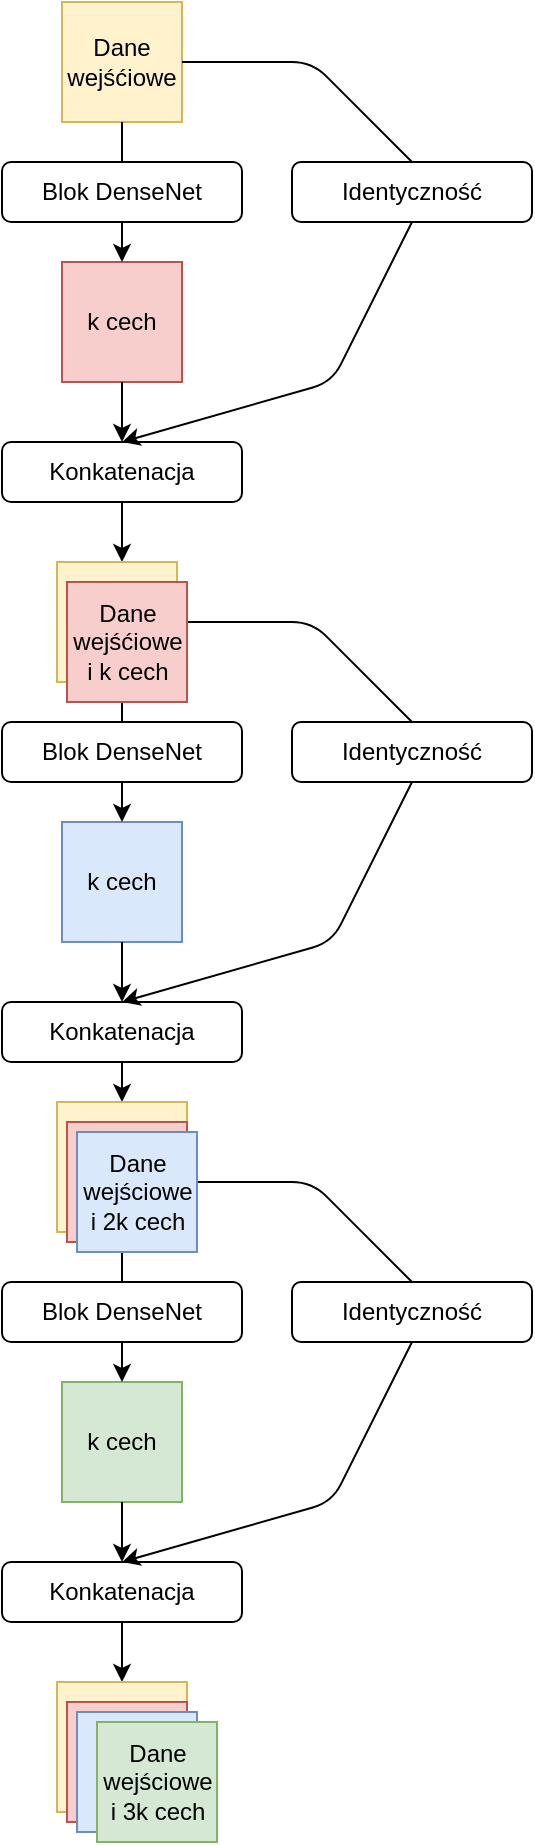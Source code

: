 <mxfile version="12.2.9" type="device" pages="1"><diagram id="hHzO8wzHzBuNYUHw9awx" name="Page-1"><mxGraphModel dx="1422" dy="1845" grid="1" gridSize="10" guides="1" tooltips="1" connect="1" arrows="1" fold="1" page="1" pageScale="1" pageWidth="850" pageHeight="1100" math="0" shadow="0"><root><mxCell id="0"/><mxCell id="1" parent="0"/><mxCell id="uV360y5VD8v8lTxolzfj-1" value="&lt;div&gt;Dane &lt;br&gt;&lt;/div&gt;&lt;div&gt;wejśćiowe&lt;br&gt;&lt;/div&gt;" style="whiteSpace=wrap;html=1;aspect=fixed;fillColor=#fff2cc;strokeColor=#d6b656;" vertex="1" parent="1"><mxGeometry x="255" y="-520" width="60" height="60" as="geometry"/></mxCell><mxCell id="uV360y5VD8v8lTxolzfj-2" value="&lt;div&gt;Blok DenseNet&lt;/div&gt;" style="rounded=1;whiteSpace=wrap;html=1;direction=west;horizontal=1;flipH=0;flipV=0;" vertex="1" parent="1"><mxGeometry x="225" y="-440" width="120" height="30" as="geometry"/></mxCell><mxCell id="uV360y5VD8v8lTxolzfj-3" value="Identyczność" style="rounded=1;whiteSpace=wrap;html=1;direction=west;horizontal=1;" vertex="1" parent="1"><mxGeometry x="370" y="-440" width="120" height="30" as="geometry"/></mxCell><mxCell id="uV360y5VD8v8lTxolzfj-4" value="k cech" style="whiteSpace=wrap;html=1;aspect=fixed;fillColor=#f8cecc;strokeColor=#b85450;" vertex="1" parent="1"><mxGeometry x="255" y="-390" width="60" height="60" as="geometry"/></mxCell><mxCell id="uV360y5VD8v8lTxolzfj-5" value="Konkatenacja" style="rounded=1;whiteSpace=wrap;html=1;direction=east;horizontal=1;" vertex="1" parent="1"><mxGeometry x="225" y="-300" width="120" height="30" as="geometry"/></mxCell><mxCell id="uV360y5VD8v8lTxolzfj-11" value="" style="endArrow=none;html=1;exitX=1;exitY=0.5;exitDx=0;exitDy=0;entryX=0.5;entryY=1;entryDx=0;entryDy=0;" edge="1" parent="1" source="uV360y5VD8v8lTxolzfj-1" target="uV360y5VD8v8lTxolzfj-3"><mxGeometry width="50" height="50" relative="1" as="geometry"><mxPoint x="160" y="240" as="sourcePoint"/><mxPoint x="210" y="190" as="targetPoint"/><Array as="points"><mxPoint x="380" y="-490"/></Array></mxGeometry></mxCell><mxCell id="uV360y5VD8v8lTxolzfj-12" value="" style="endArrow=none;html=1;exitX=0.5;exitY=1;exitDx=0;exitDy=0;entryX=0.5;entryY=1;entryDx=0;entryDy=0;" edge="1" parent="1" source="uV360y5VD8v8lTxolzfj-1" target="uV360y5VD8v8lTxolzfj-2"><mxGeometry width="50" height="50" relative="1" as="geometry"><mxPoint x="160" y="240" as="sourcePoint"/><mxPoint x="190" y="-450" as="targetPoint"/></mxGeometry></mxCell><mxCell id="uV360y5VD8v8lTxolzfj-13" value="" style="endArrow=classic;html=1;exitX=0.5;exitY=0;exitDx=0;exitDy=0;" edge="1" parent="1" source="uV360y5VD8v8lTxolzfj-2"><mxGeometry width="50" height="50" relative="1" as="geometry"><mxPoint x="160" y="240" as="sourcePoint"/><mxPoint x="285" y="-390" as="targetPoint"/></mxGeometry></mxCell><mxCell id="uV360y5VD8v8lTxolzfj-14" value="" style="endArrow=classic;html=1;exitX=0.5;exitY=1;exitDx=0;exitDy=0;entryX=0.5;entryY=0;entryDx=0;entryDy=0;" edge="1" parent="1" source="uV360y5VD8v8lTxolzfj-4" target="uV360y5VD8v8lTxolzfj-5"><mxGeometry width="50" height="50" relative="1" as="geometry"><mxPoint x="160" y="240" as="sourcePoint"/><mxPoint x="210" y="190" as="targetPoint"/></mxGeometry></mxCell><mxCell id="uV360y5VD8v8lTxolzfj-15" value="" style="endArrow=classic;html=1;exitX=0.5;exitY=0;exitDx=0;exitDy=0;entryX=0.5;entryY=0;entryDx=0;entryDy=0;" edge="1" parent="1" source="uV360y5VD8v8lTxolzfj-3" target="uV360y5VD8v8lTxolzfj-5"><mxGeometry width="50" height="50" relative="1" as="geometry"><mxPoint x="160" y="240" as="sourcePoint"/><mxPoint x="210" y="190" as="targetPoint"/><Array as="points"><mxPoint x="390" y="-330"/></Array></mxGeometry></mxCell><mxCell id="uV360y5VD8v8lTxolzfj-16" value="" style="endArrow=classic;html=1;exitX=0.5;exitY=1;exitDx=0;exitDy=0;" edge="1" parent="1" source="uV360y5VD8v8lTxolzfj-5"><mxGeometry width="50" height="50" relative="1" as="geometry"><mxPoint x="160" y="240" as="sourcePoint"/><mxPoint x="285" y="-240" as="targetPoint"/></mxGeometry></mxCell><mxCell id="uV360y5VD8v8lTxolzfj-29" value="&lt;div&gt;Blok DenseNet&lt;/div&gt;" style="rounded=1;whiteSpace=wrap;html=1;direction=west;horizontal=1;flipH=0;flipV=0;" vertex="1" parent="1"><mxGeometry x="225" y="-160" width="120" height="30" as="geometry"/></mxCell><mxCell id="uV360y5VD8v8lTxolzfj-30" value="Identyczność" style="rounded=1;whiteSpace=wrap;html=1;direction=west;horizontal=1;" vertex="1" parent="1"><mxGeometry x="370" y="-160" width="120" height="30" as="geometry"/></mxCell><mxCell id="uV360y5VD8v8lTxolzfj-31" value="k cech" style="whiteSpace=wrap;html=1;aspect=fixed;fillColor=#dae8fc;strokeColor=#6c8ebf;" vertex="1" parent="1"><mxGeometry x="255" y="-110" width="60" height="60" as="geometry"/></mxCell><mxCell id="uV360y5VD8v8lTxolzfj-32" value="Konkatenacja" style="rounded=1;whiteSpace=wrap;html=1;direction=east;horizontal=1;" vertex="1" parent="1"><mxGeometry x="225" y="-20" width="120" height="30" as="geometry"/></mxCell><mxCell id="uV360y5VD8v8lTxolzfj-33" value="" style="endArrow=none;html=1;exitX=1;exitY=0.5;exitDx=0;exitDy=0;entryX=0.5;entryY=1;entryDx=0;entryDy=0;" edge="1" target="uV360y5VD8v8lTxolzfj-30" parent="1"><mxGeometry width="50" height="50" relative="1" as="geometry"><mxPoint x="315" y="-210" as="sourcePoint"/><mxPoint x="210" y="470" as="targetPoint"/><Array as="points"><mxPoint x="380" y="-210"/></Array></mxGeometry></mxCell><mxCell id="uV360y5VD8v8lTxolzfj-34" value="" style="endArrow=none;html=1;exitX=0.5;exitY=1;exitDx=0;exitDy=0;entryX=0.5;entryY=1;entryDx=0;entryDy=0;" edge="1" target="uV360y5VD8v8lTxolzfj-29" parent="1"><mxGeometry width="50" height="50" relative="1" as="geometry"><mxPoint x="285" y="-180" as="sourcePoint"/><mxPoint x="190" y="-170" as="targetPoint"/></mxGeometry></mxCell><mxCell id="uV360y5VD8v8lTxolzfj-35" value="" style="endArrow=classic;html=1;exitX=0.5;exitY=0;exitDx=0;exitDy=0;" edge="1" source="uV360y5VD8v8lTxolzfj-29" parent="1"><mxGeometry width="50" height="50" relative="1" as="geometry"><mxPoint x="160" y="520" as="sourcePoint"/><mxPoint x="285" y="-110" as="targetPoint"/></mxGeometry></mxCell><mxCell id="uV360y5VD8v8lTxolzfj-36" value="" style="endArrow=classic;html=1;exitX=0.5;exitY=1;exitDx=0;exitDy=0;entryX=0.5;entryY=0;entryDx=0;entryDy=0;" edge="1" source="uV360y5VD8v8lTxolzfj-31" target="uV360y5VD8v8lTxolzfj-32" parent="1"><mxGeometry width="50" height="50" relative="1" as="geometry"><mxPoint x="160" y="520" as="sourcePoint"/><mxPoint x="210" y="470" as="targetPoint"/></mxGeometry></mxCell><mxCell id="uV360y5VD8v8lTxolzfj-37" value="" style="endArrow=classic;html=1;exitX=0.5;exitY=0;exitDx=0;exitDy=0;entryX=0.5;entryY=0;entryDx=0;entryDy=0;" edge="1" source="uV360y5VD8v8lTxolzfj-30" target="uV360y5VD8v8lTxolzfj-32" parent="1"><mxGeometry width="50" height="50" relative="1" as="geometry"><mxPoint x="160" y="520" as="sourcePoint"/><mxPoint x="210" y="470" as="targetPoint"/><Array as="points"><mxPoint x="390" y="-50"/></Array></mxGeometry></mxCell><mxCell id="uV360y5VD8v8lTxolzfj-38" value="" style="endArrow=classic;html=1;exitX=0.5;exitY=1;exitDx=0;exitDy=0;" edge="1" source="uV360y5VD8v8lTxolzfj-32" parent="1"><mxGeometry width="50" height="50" relative="1" as="geometry"><mxPoint x="160" y="520" as="sourcePoint"/><mxPoint x="285" y="30" as="targetPoint"/></mxGeometry></mxCell><mxCell id="uV360y5VD8v8lTxolzfj-40" value="&lt;div&gt;Blok DenseNet&lt;/div&gt;" style="rounded=1;whiteSpace=wrap;html=1;direction=west;horizontal=1;flipH=0;flipV=0;" vertex="1" parent="1"><mxGeometry x="225" y="120" width="120" height="30" as="geometry"/></mxCell><mxCell id="uV360y5VD8v8lTxolzfj-41" value="Identyczność" style="rounded=1;whiteSpace=wrap;html=1;direction=west;horizontal=1;" vertex="1" parent="1"><mxGeometry x="370" y="120" width="120" height="30" as="geometry"/></mxCell><mxCell id="uV360y5VD8v8lTxolzfj-42" value="k cech" style="whiteSpace=wrap;html=1;aspect=fixed;fillColor=#d5e8d4;strokeColor=#82b366;" vertex="1" parent="1"><mxGeometry x="255" y="170" width="60" height="60" as="geometry"/></mxCell><mxCell id="uV360y5VD8v8lTxolzfj-43" value="Konkatenacja" style="rounded=1;whiteSpace=wrap;html=1;direction=east;horizontal=1;" vertex="1" parent="1"><mxGeometry x="225" y="260" width="120" height="30" as="geometry"/></mxCell><mxCell id="uV360y5VD8v8lTxolzfj-44" value="" style="endArrow=none;html=1;exitX=1;exitY=0.5;exitDx=0;exitDy=0;entryX=0.5;entryY=1;entryDx=0;entryDy=0;" edge="1" target="uV360y5VD8v8lTxolzfj-41" parent="1"><mxGeometry width="50" height="50" relative="1" as="geometry"><mxPoint x="315" y="70" as="sourcePoint"/><mxPoint x="210" y="750" as="targetPoint"/><Array as="points"><mxPoint x="380" y="70"/></Array></mxGeometry></mxCell><mxCell id="uV360y5VD8v8lTxolzfj-45" value="" style="endArrow=none;html=1;exitX=0.5;exitY=1;exitDx=0;exitDy=0;entryX=0.5;entryY=1;entryDx=0;entryDy=0;" edge="1" target="uV360y5VD8v8lTxolzfj-40" parent="1"><mxGeometry width="50" height="50" relative="1" as="geometry"><mxPoint x="285" y="100" as="sourcePoint"/><mxPoint x="190" y="110" as="targetPoint"/></mxGeometry></mxCell><mxCell id="uV360y5VD8v8lTxolzfj-46" value="" style="endArrow=classic;html=1;exitX=0.5;exitY=0;exitDx=0;exitDy=0;" edge="1" source="uV360y5VD8v8lTxolzfj-40" parent="1"><mxGeometry width="50" height="50" relative="1" as="geometry"><mxPoint x="160" y="800" as="sourcePoint"/><mxPoint x="285" y="170" as="targetPoint"/></mxGeometry></mxCell><mxCell id="uV360y5VD8v8lTxolzfj-47" value="" style="endArrow=classic;html=1;exitX=0.5;exitY=1;exitDx=0;exitDy=0;entryX=0.5;entryY=0;entryDx=0;entryDy=0;" edge="1" source="uV360y5VD8v8lTxolzfj-42" target="uV360y5VD8v8lTxolzfj-43" parent="1"><mxGeometry width="50" height="50" relative="1" as="geometry"><mxPoint x="160" y="800" as="sourcePoint"/><mxPoint x="210" y="750" as="targetPoint"/></mxGeometry></mxCell><mxCell id="uV360y5VD8v8lTxolzfj-48" value="" style="endArrow=classic;html=1;exitX=0.5;exitY=0;exitDx=0;exitDy=0;entryX=0.5;entryY=0;entryDx=0;entryDy=0;" edge="1" source="uV360y5VD8v8lTxolzfj-41" target="uV360y5VD8v8lTxolzfj-43" parent="1"><mxGeometry width="50" height="50" relative="1" as="geometry"><mxPoint x="160" y="800" as="sourcePoint"/><mxPoint x="210" y="750" as="targetPoint"/><Array as="points"><mxPoint x="390" y="230"/></Array></mxGeometry></mxCell><mxCell id="uV360y5VD8v8lTxolzfj-49" value="" style="endArrow=classic;html=1;exitX=0.5;exitY=1;exitDx=0;exitDy=0;" edge="1" source="uV360y5VD8v8lTxolzfj-43" parent="1"><mxGeometry width="50" height="50" relative="1" as="geometry"><mxPoint x="160" y="800" as="sourcePoint"/><mxPoint x="285" y="320" as="targetPoint"/></mxGeometry></mxCell><mxCell id="uV360y5VD8v8lTxolzfj-52" value="" style="whiteSpace=wrap;html=1;aspect=fixed;fillColor=#fff2cc;strokeColor=#d6b656;" vertex="1" parent="1"><mxGeometry x="252.5" y="-240" width="60" height="60" as="geometry"/></mxCell><mxCell id="uV360y5VD8v8lTxolzfj-53" value="&lt;div&gt;Dane&lt;/div&gt;&lt;div&gt;wejśćiowe &lt;br&gt;&lt;/div&gt;&lt;div&gt;i k cech&lt;br&gt;&lt;/div&gt;" style="whiteSpace=wrap;html=1;aspect=fixed;fillColor=#f8cecc;strokeColor=#b85450;" vertex="1" parent="1"><mxGeometry x="257.5" y="-230" width="60" height="60" as="geometry"/></mxCell><mxCell id="uV360y5VD8v8lTxolzfj-54" value="" style="whiteSpace=wrap;html=1;aspect=fixed;fillColor=#fff2cc;strokeColor=#d6b656;" vertex="1" parent="1"><mxGeometry x="252.5" y="30" width="65" height="65" as="geometry"/></mxCell><mxCell id="uV360y5VD8v8lTxolzfj-55" value="" style="whiteSpace=wrap;html=1;aspect=fixed;fillColor=#f8cecc;strokeColor=#b85450;" vertex="1" parent="1"><mxGeometry x="257.5" y="40" width="60" height="60" as="geometry"/></mxCell><mxCell id="uV360y5VD8v8lTxolzfj-56" value="Dane wejściowe i 2k cech" style="whiteSpace=wrap;html=1;aspect=fixed;fillColor=#dae8fc;strokeColor=#6c8ebf;" vertex="1" parent="1"><mxGeometry x="262.5" y="45" width="60" height="60" as="geometry"/></mxCell><mxCell id="uV360y5VD8v8lTxolzfj-61" value="" style="whiteSpace=wrap;html=1;aspect=fixed;fillColor=#fff2cc;strokeColor=#d6b656;" vertex="1" parent="1"><mxGeometry x="252.5" y="320" width="65" height="65" as="geometry"/></mxCell><mxCell id="uV360y5VD8v8lTxolzfj-62" value="" style="whiteSpace=wrap;html=1;aspect=fixed;fillColor=#f8cecc;strokeColor=#b85450;" vertex="1" parent="1"><mxGeometry x="257.5" y="330" width="60" height="60" as="geometry"/></mxCell><mxCell id="uV360y5VD8v8lTxolzfj-63" value="" style="whiteSpace=wrap;html=1;aspect=fixed;fillColor=#dae8fc;strokeColor=#6c8ebf;" vertex="1" parent="1"><mxGeometry x="262.5" y="335" width="60" height="60" as="geometry"/></mxCell><mxCell id="uV360y5VD8v8lTxolzfj-64" value="Dane wejściowe i 3k cech" style="whiteSpace=wrap;html=1;aspect=fixed;fillColor=#d5e8d4;strokeColor=#82b366;" vertex="1" parent="1"><mxGeometry x="272.5" y="340" width="60" height="60" as="geometry"/></mxCell></root></mxGraphModel></diagram></mxfile>
